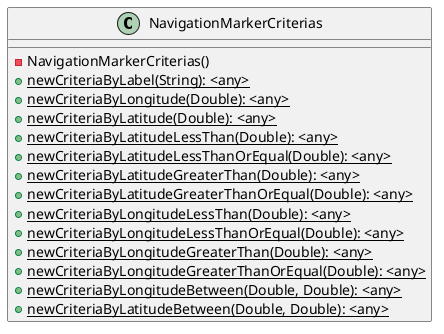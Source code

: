 @startuml

    class NavigationMarkerCriterias {
        -NavigationMarkerCriterias()
        {static} +newCriteriaByLabel(String): <any>
        {static} +newCriteriaByLongitude(Double): <any>
        {static} +newCriteriaByLatitude(Double): <any>
        {static} +newCriteriaByLatitudeLessThan(Double): <any>
        {static} +newCriteriaByLatitudeLessThanOrEqual(Double): <any>
        {static} +newCriteriaByLatitudeGreaterThan(Double): <any>
        {static} +newCriteriaByLatitudeGreaterThanOrEqual(Double): <any>
        {static} +newCriteriaByLongitudeLessThan(Double): <any>
        {static} +newCriteriaByLongitudeLessThanOrEqual(Double): <any>
        {static} +newCriteriaByLongitudeGreaterThan(Double): <any>
        {static} +newCriteriaByLongitudeGreaterThanOrEqual(Double): <any>
        {static} +newCriteriaByLongitudeBetween(Double, Double): <any>
        {static} +newCriteriaByLatitudeBetween(Double, Double): <any>
    }

@enduml
